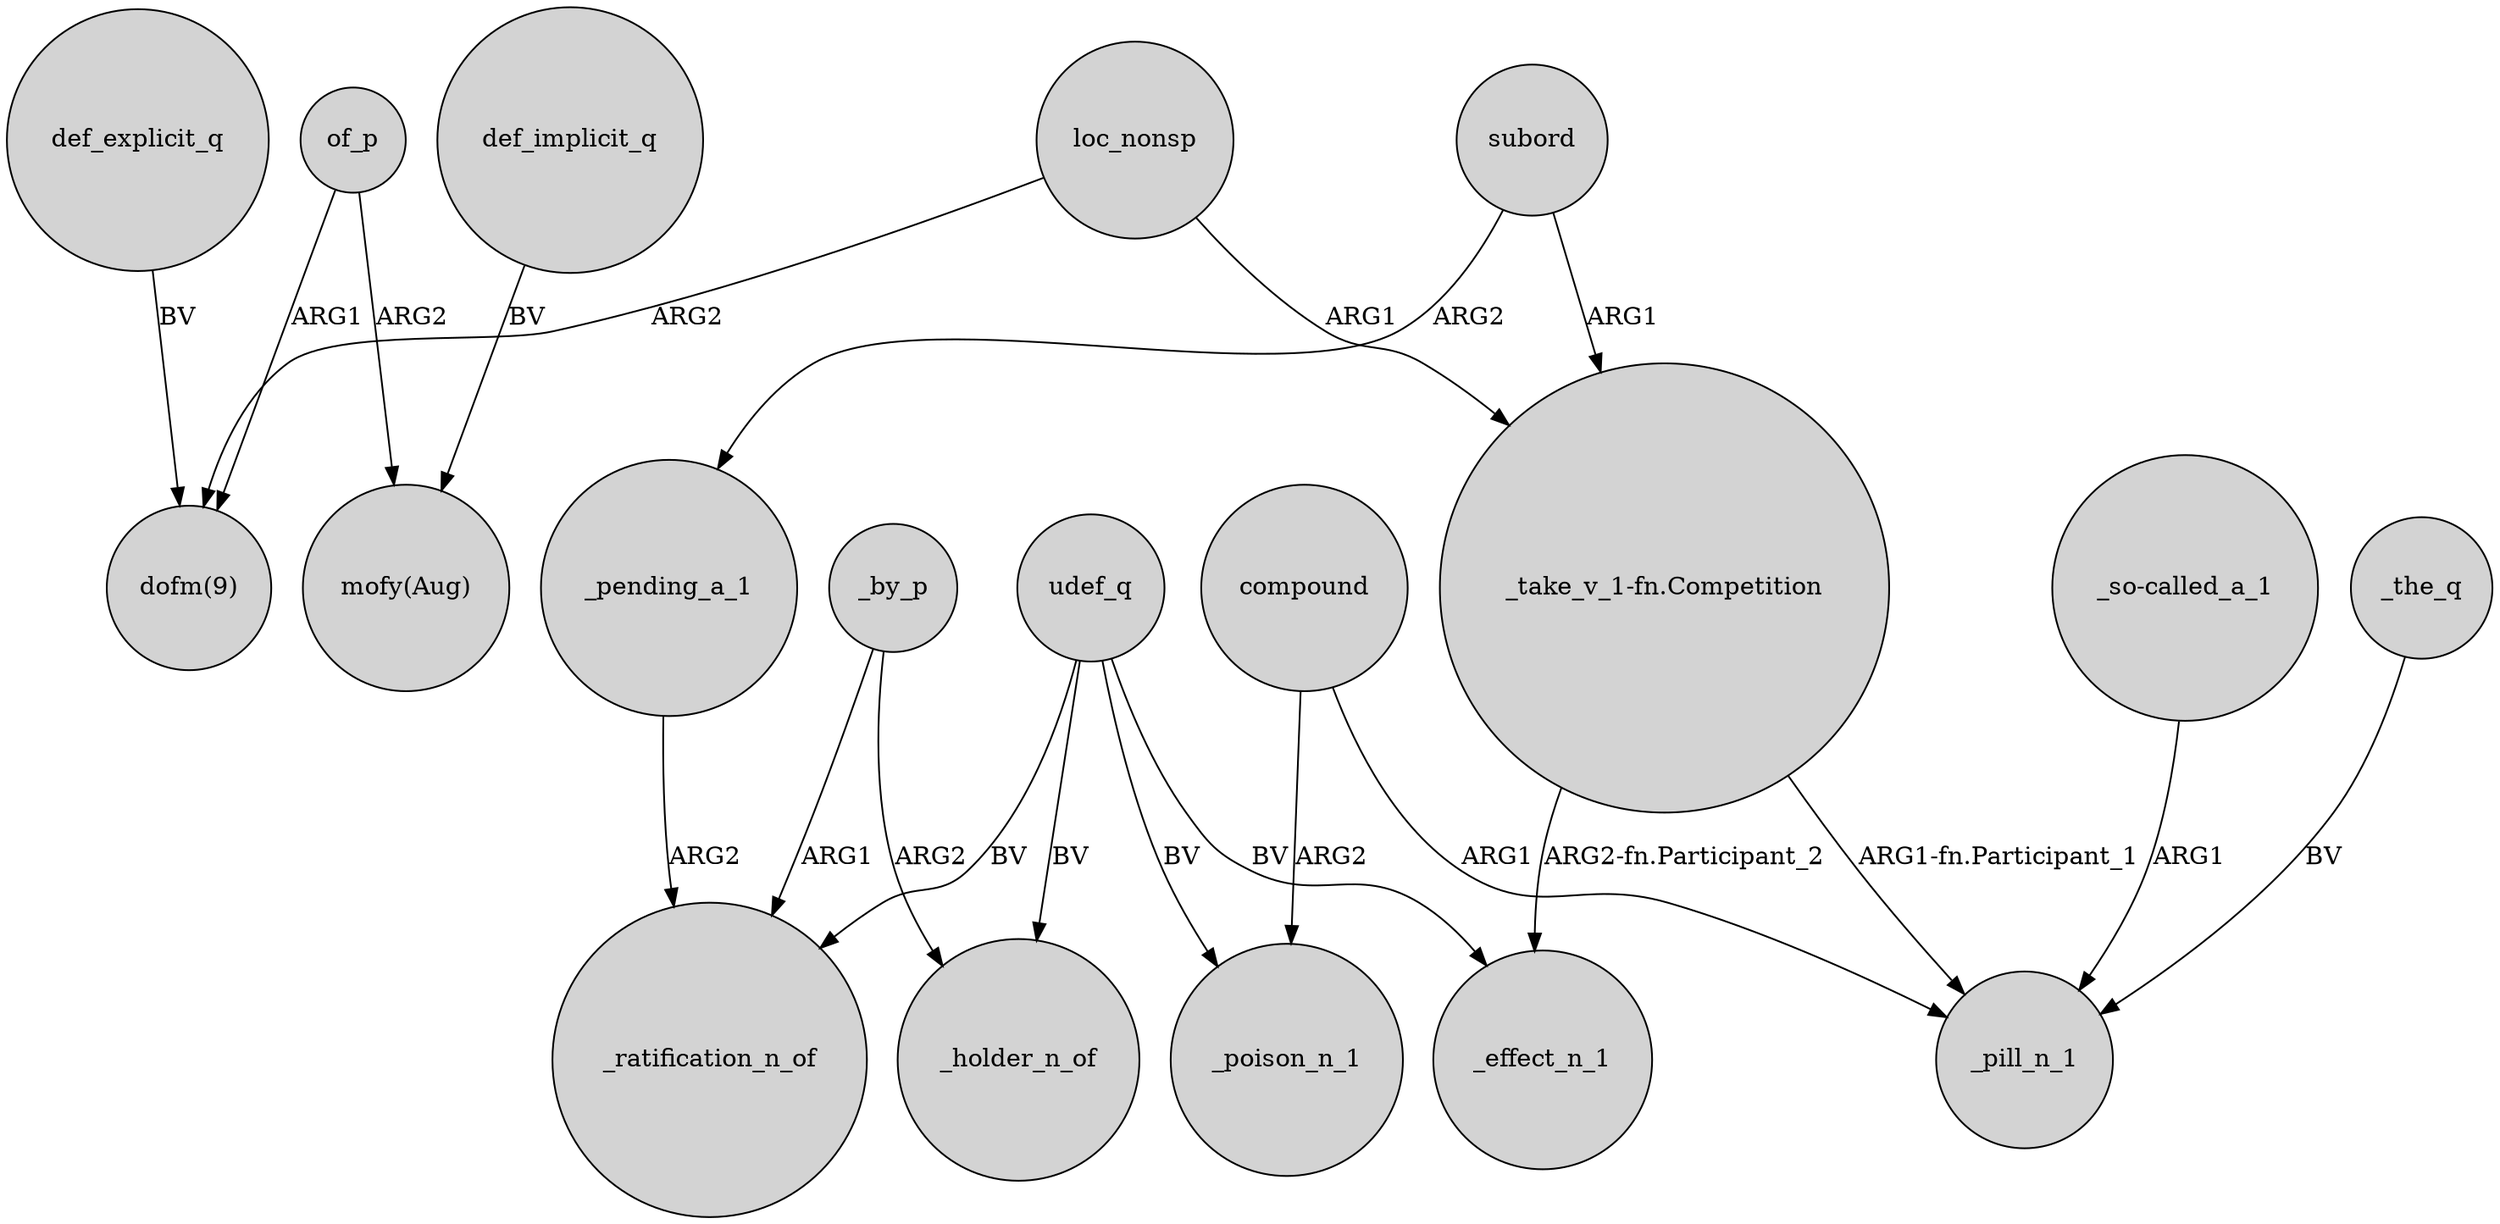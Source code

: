 digraph {
	node [shape=circle style=filled]
	def_explicit_q -> "dofm(9)" [label=BV]
	"_take_v_1-fn.Competition" -> _effect_n_1 [label="ARG2-fn.Participant_2"]
	_pending_a_1 -> _ratification_n_of [label=ARG2]
	_by_p -> _ratification_n_of [label=ARG1]
	of_p -> "mofy(Aug)" [label=ARG2]
	udef_q -> _holder_n_of [label=BV]
	"_so-called_a_1" -> _pill_n_1 [label=ARG1]
	loc_nonsp -> "_take_v_1-fn.Competition" [label=ARG1]
	subord -> _pending_a_1 [label=ARG2]
	_the_q -> _pill_n_1 [label=BV]
	def_implicit_q -> "mofy(Aug)" [label=BV]
	udef_q -> _effect_n_1 [label=BV]
	compound -> _poison_n_1 [label=ARG2]
	of_p -> "dofm(9)" [label=ARG1]
	_by_p -> _holder_n_of [label=ARG2]
	loc_nonsp -> "dofm(9)" [label=ARG2]
	subord -> "_take_v_1-fn.Competition" [label=ARG1]
	udef_q -> _poison_n_1 [label=BV]
	"_take_v_1-fn.Competition" -> _pill_n_1 [label="ARG1-fn.Participant_1"]
	compound -> _pill_n_1 [label=ARG1]
	udef_q -> _ratification_n_of [label=BV]
}
